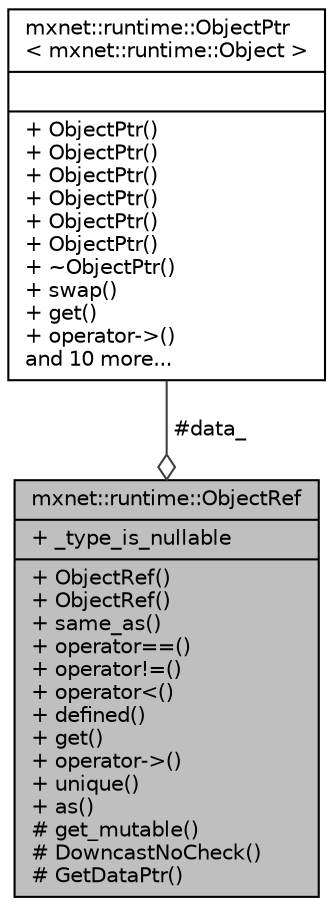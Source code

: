 digraph "mxnet::runtime::ObjectRef"
{
 // LATEX_PDF_SIZE
  edge [fontname="Helvetica",fontsize="10",labelfontname="Helvetica",labelfontsize="10"];
  node [fontname="Helvetica",fontsize="10",shape=record];
  Node1 [label="{mxnet::runtime::ObjectRef\n|+ _type_is_nullable\l|+ ObjectRef()\l+ ObjectRef()\l+ same_as()\l+ operator==()\l+ operator!=()\l+ operator\<()\l+ defined()\l+ get()\l+ operator-\>()\l+ unique()\l+ as()\l# get_mutable()\l# DowncastNoCheck()\l# GetDataPtr()\l}",height=0.2,width=0.4,color="black", fillcolor="grey75", style="filled", fontcolor="black",tooltip="Base class of all object reference."];
  Node2 -> Node1 [color="grey25",fontsize="10",style="solid",label=" #data_" ,arrowhead="odiamond",fontname="Helvetica"];
  Node2 [label="{mxnet::runtime::ObjectPtr\l\< mxnet::runtime::Object \>\n||+ ObjectPtr()\l+ ObjectPtr()\l+ ObjectPtr()\l+ ObjectPtr()\l+ ObjectPtr()\l+ ObjectPtr()\l+ ~ObjectPtr()\l+ swap()\l+ get()\l+ operator-\>()\land 10 more...\l}",height=0.2,width=0.4,color="black", fillcolor="white", style="filled",URL="$classmxnet_1_1runtime_1_1ObjectPtr.html",tooltip=" "];
}
